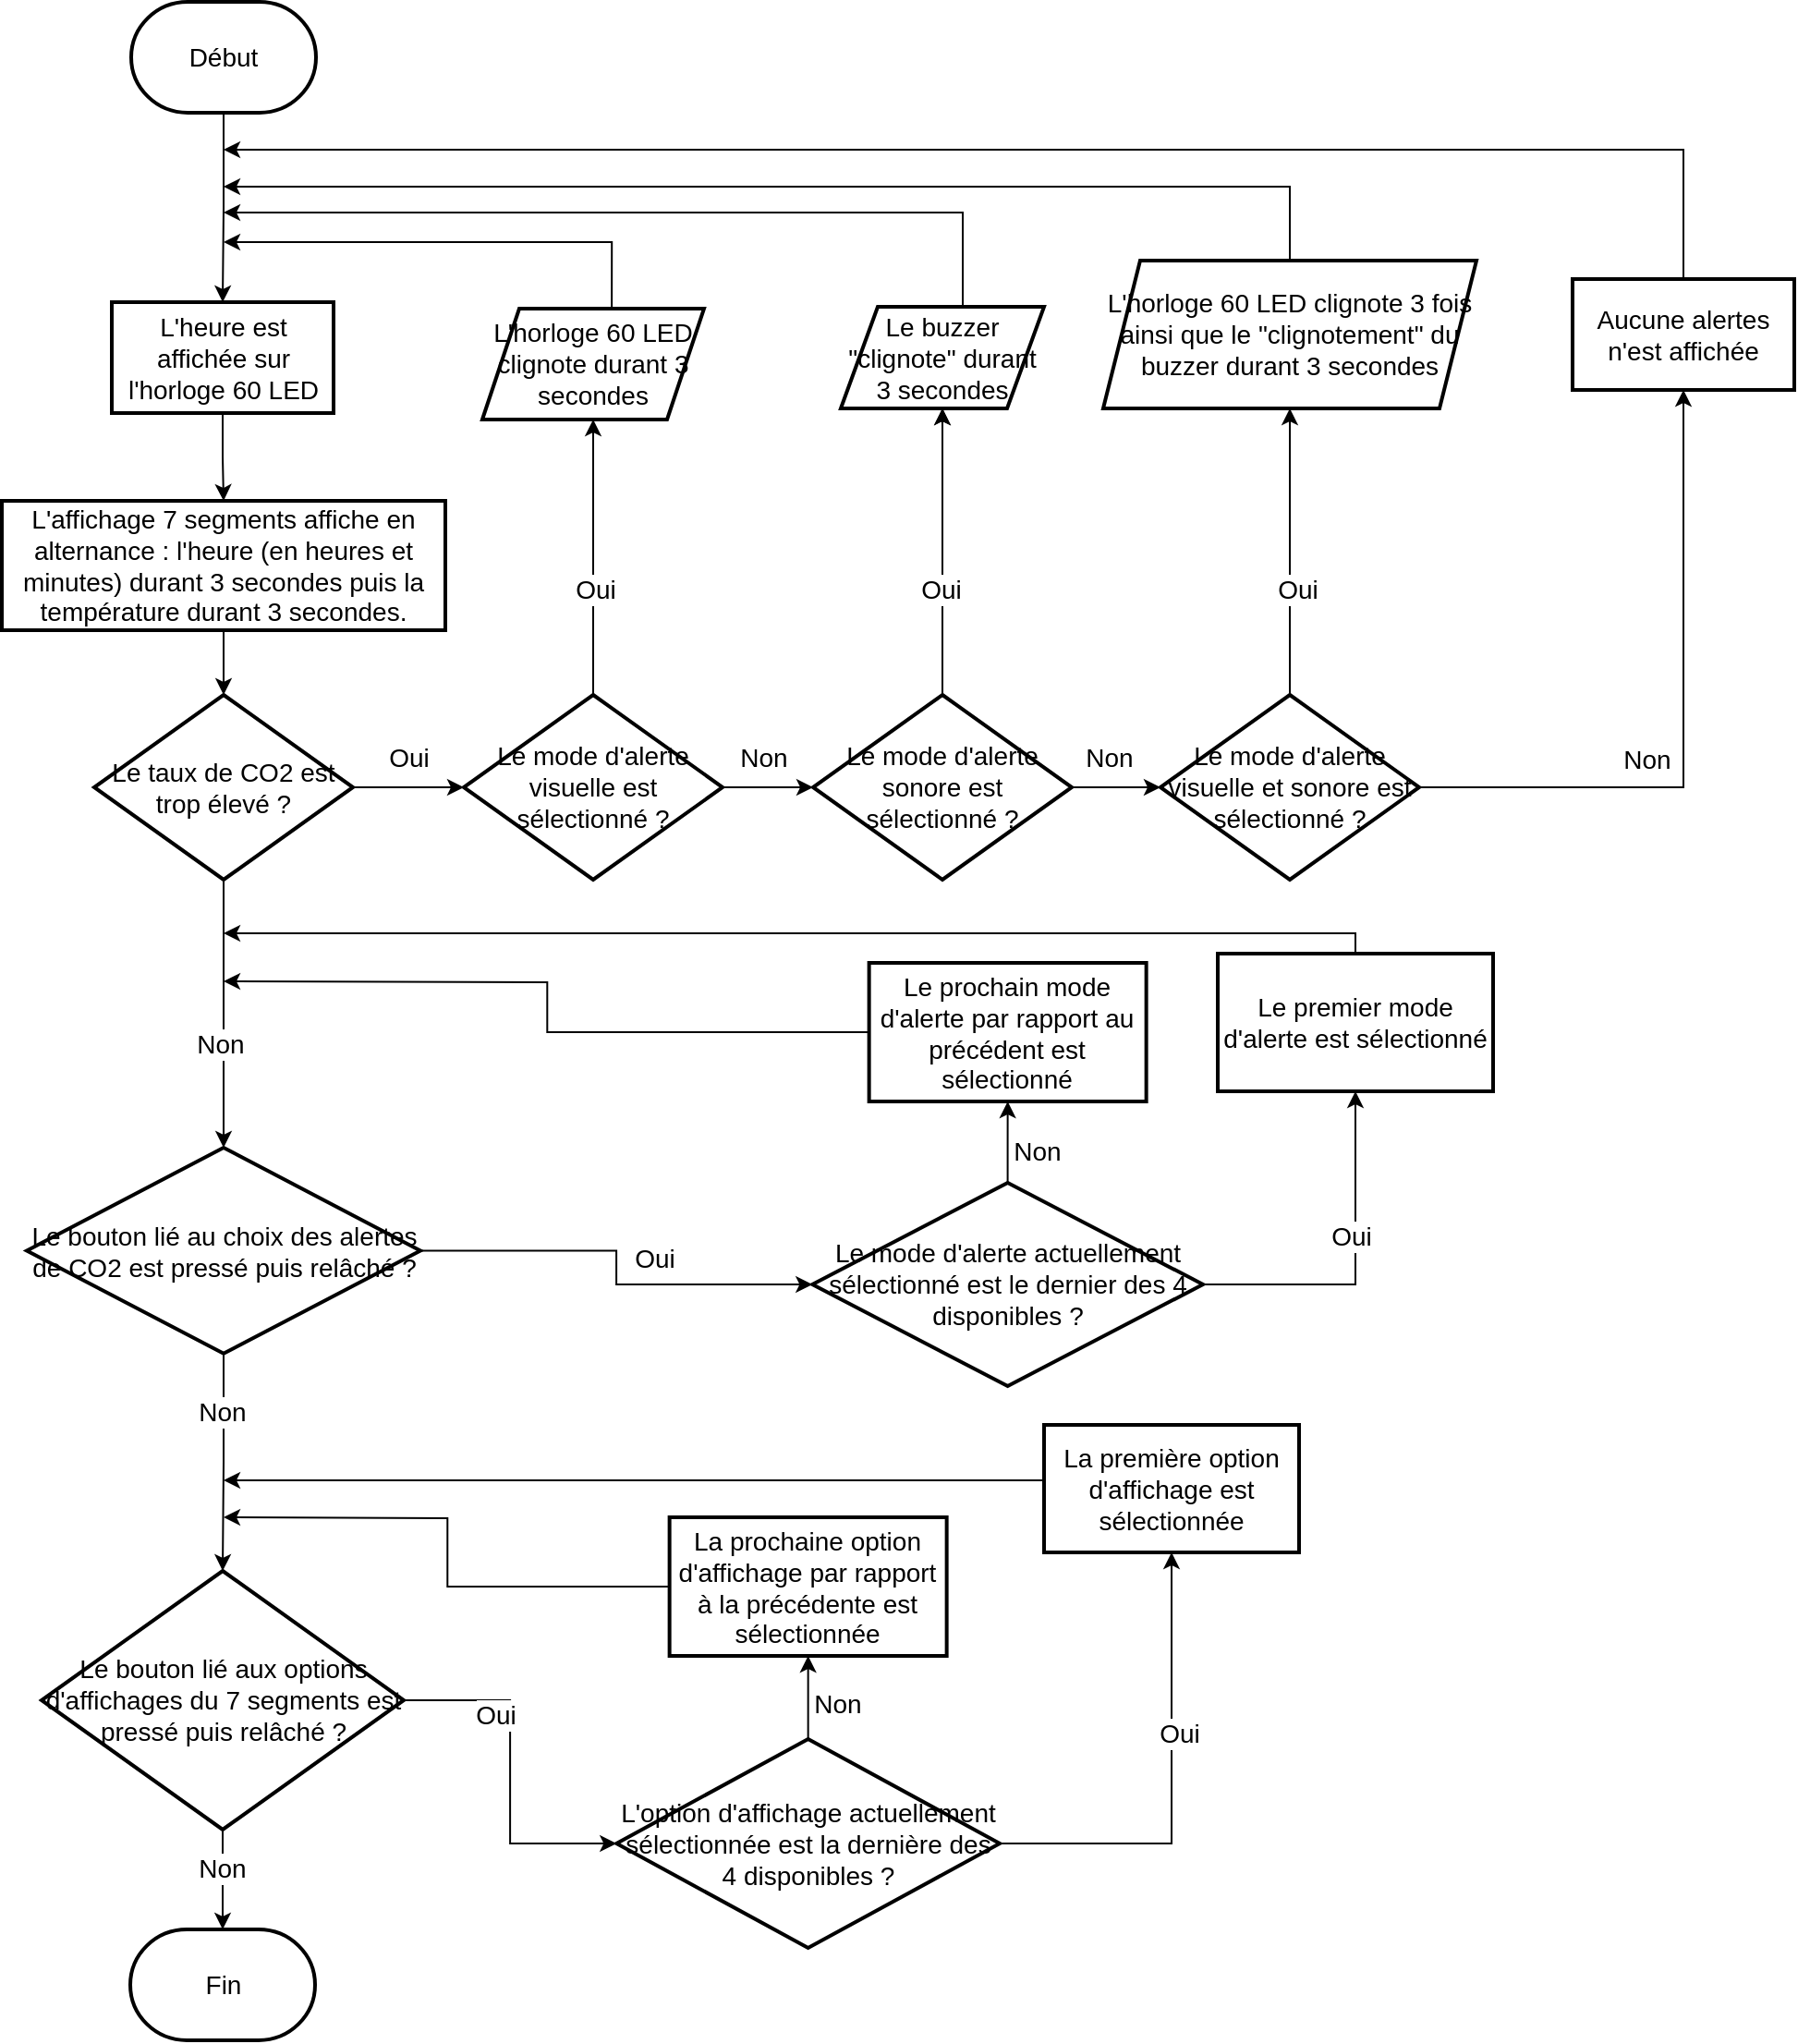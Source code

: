 <mxfile version="18.0.2" type="device"><diagram id="C5RBs43oDa-KdzZeNtuy" name="Page-1"><mxGraphModel dx="1497" dy="1945" grid="1" gridSize="10" guides="1" tooltips="1" connect="1" arrows="1" fold="1" page="1" pageScale="1" pageWidth="827" pageHeight="1169" math="0" shadow="0"><root><mxCell id="WIyWlLk6GJQsqaUBKTNV-0"/><mxCell id="WIyWlLk6GJQsqaUBKTNV-1" parent="WIyWlLk6GJQsqaUBKTNV-0"/><mxCell id="n9yDJsgB3JG7cQ8ewLzl-51" value="" style="edgeStyle=orthogonalEdgeStyle;rounded=0;orthogonalLoop=1;jettySize=auto;html=1;fontSize=14;" parent="WIyWlLk6GJQsqaUBKTNV-1" source="n9yDJsgB3JG7cQ8ewLzl-0" target="n9yDJsgB3JG7cQ8ewLzl-50" edge="1"><mxGeometry relative="1" as="geometry"/></mxCell><mxCell id="n9yDJsgB3JG7cQ8ewLzl-0" value="Début" style="strokeWidth=2;html=1;shape=mxgraph.flowchart.terminator;whiteSpace=wrap;fontSize=14;" parent="WIyWlLk6GJQsqaUBKTNV-1" vertex="1"><mxGeometry x="130" y="-140" width="100" height="60" as="geometry"/></mxCell><mxCell id="n9yDJsgB3JG7cQ8ewLzl-1" value="Fin" style="strokeWidth=2;html=1;shape=mxgraph.flowchart.terminator;whiteSpace=wrap;fontSize=14;" parent="WIyWlLk6GJQsqaUBKTNV-1" vertex="1"><mxGeometry x="129.5" y="903" width="100" height="60" as="geometry"/></mxCell><mxCell id="n9yDJsgB3JG7cQ8ewLzl-5" value="" style="edgeStyle=orthogonalEdgeStyle;rounded=0;orthogonalLoop=1;jettySize=auto;html=1;fontSize=14;" parent="WIyWlLk6GJQsqaUBKTNV-1" source="n9yDJsgB3JG7cQ8ewLzl-2" target="n9yDJsgB3JG7cQ8ewLzl-4" edge="1"><mxGeometry relative="1" as="geometry"/></mxCell><mxCell id="n9yDJsgB3JG7cQ8ewLzl-53" value="Non" style="edgeLabel;html=1;align=center;verticalAlign=middle;resizable=0;points=[];fontSize=14;" parent="n9yDJsgB3JG7cQ8ewLzl-5" vertex="1" connectable="0"><mxGeometry x="-0.101" y="-2" relative="1" as="geometry"><mxPoint y="24" as="offset"/></mxGeometry></mxCell><mxCell id="Z0fg_5Ht3D_EBXQj6T2y-50" style="edgeStyle=orthogonalEdgeStyle;rounded=0;orthogonalLoop=1;jettySize=auto;html=1;entryX=0;entryY=0.5;entryDx=0;entryDy=0;entryPerimeter=0;fontSize=14;" edge="1" parent="WIyWlLk6GJQsqaUBKTNV-1" source="n9yDJsgB3JG7cQ8ewLzl-2" target="n9yDJsgB3JG7cQ8ewLzl-11"><mxGeometry relative="1" as="geometry"/></mxCell><mxCell id="n9yDJsgB3JG7cQ8ewLzl-2" value="Le taux de CO2 est trop élevé ?" style="strokeWidth=2;html=1;shape=mxgraph.flowchart.decision;whiteSpace=wrap;fontSize=14;" parent="WIyWlLk6GJQsqaUBKTNV-1" vertex="1"><mxGeometry x="110" y="235" width="140" height="100" as="geometry"/></mxCell><mxCell id="n9yDJsgB3JG7cQ8ewLzl-68" style="edgeStyle=orthogonalEdgeStyle;rounded=0;orthogonalLoop=1;jettySize=auto;html=1;entryX=0.5;entryY=0;entryDx=0;entryDy=0;entryPerimeter=0;fontSize=14;" parent="WIyWlLk6GJQsqaUBKTNV-1" source="n9yDJsgB3JG7cQ8ewLzl-4" target="n9yDJsgB3JG7cQ8ewLzl-57" edge="1"><mxGeometry relative="1" as="geometry"/></mxCell><mxCell id="n9yDJsgB3JG7cQ8ewLzl-70" value="Non" style="edgeLabel;html=1;align=center;verticalAlign=middle;resizable=0;points=[];fontSize=14;" parent="n9yDJsgB3JG7cQ8ewLzl-68" vertex="1" connectable="0"><mxGeometry x="-0.202" y="-1" relative="1" as="geometry"><mxPoint y="-16" as="offset"/></mxGeometry></mxCell><mxCell id="Z0fg_5Ht3D_EBXQj6T2y-5" style="edgeStyle=orthogonalEdgeStyle;rounded=0;orthogonalLoop=1;jettySize=auto;html=1;entryX=0;entryY=0.5;entryDx=0;entryDy=0;fontSize=14;" edge="1" parent="WIyWlLk6GJQsqaUBKTNV-1" source="n9yDJsgB3JG7cQ8ewLzl-4" target="Z0fg_5Ht3D_EBXQj6T2y-0"><mxGeometry relative="1" as="geometry"/></mxCell><mxCell id="n9yDJsgB3JG7cQ8ewLzl-4" value="Le bouton lié au choix des alertes de CO2 est pressé puis relâché ?" style="strokeWidth=2;html=1;shape=mxgraph.flowchart.decision;whiteSpace=wrap;fontSize=14;" parent="WIyWlLk6GJQsqaUBKTNV-1" vertex="1"><mxGeometry x="73.5" y="480" width="213" height="111.4" as="geometry"/></mxCell><mxCell id="n9yDJsgB3JG7cQ8ewLzl-18" value="" style="edgeStyle=orthogonalEdgeStyle;rounded=0;orthogonalLoop=1;jettySize=auto;html=1;fontSize=14;" parent="WIyWlLk6GJQsqaUBKTNV-1" source="n9yDJsgB3JG7cQ8ewLzl-11" target="n9yDJsgB3JG7cQ8ewLzl-17" edge="1"><mxGeometry relative="1" as="geometry"/></mxCell><mxCell id="n9yDJsgB3JG7cQ8ewLzl-23" value="" style="edgeStyle=orthogonalEdgeStyle;rounded=0;orthogonalLoop=1;jettySize=auto;html=1;fontSize=14;" parent="WIyWlLk6GJQsqaUBKTNV-1" source="n9yDJsgB3JG7cQ8ewLzl-11" target="n9yDJsgB3JG7cQ8ewLzl-22" edge="1"><mxGeometry relative="1" as="geometry"/></mxCell><mxCell id="Z0fg_5Ht3D_EBXQj6T2y-52" value="Oui" style="edgeLabel;html=1;align=center;verticalAlign=middle;resizable=0;points=[];fontSize=14;" vertex="1" connectable="0" parent="n9yDJsgB3JG7cQ8ewLzl-23"><mxGeometry x="-0.233" y="-1" relative="1" as="geometry"><mxPoint as="offset"/></mxGeometry></mxCell><mxCell id="n9yDJsgB3JG7cQ8ewLzl-11" value="Le mode d'alerte visuelle est sélectionné ?" style="strokeWidth=2;html=1;shape=mxgraph.flowchart.decision;whiteSpace=wrap;fontSize=14;" parent="WIyWlLk6GJQsqaUBKTNV-1" vertex="1"><mxGeometry x="310" y="235" width="140" height="100" as="geometry"/></mxCell><mxCell id="n9yDJsgB3JG7cQ8ewLzl-21" value="" style="edgeStyle=orthogonalEdgeStyle;rounded=0;orthogonalLoop=1;jettySize=auto;html=1;fontSize=14;" parent="WIyWlLk6GJQsqaUBKTNV-1" source="n9yDJsgB3JG7cQ8ewLzl-17" target="n9yDJsgB3JG7cQ8ewLzl-20" edge="1"><mxGeometry relative="1" as="geometry"/></mxCell><mxCell id="n9yDJsgB3JG7cQ8ewLzl-24" value="" style="edgeStyle=orthogonalEdgeStyle;rounded=0;orthogonalLoop=1;jettySize=auto;html=1;fontSize=14;" parent="WIyWlLk6GJQsqaUBKTNV-1" source="n9yDJsgB3JG7cQ8ewLzl-17" target="n9yDJsgB3JG7cQ8ewLzl-20" edge="1"><mxGeometry relative="1" as="geometry"/></mxCell><mxCell id="Z0fg_5Ht3D_EBXQj6T2y-53" value="Oui" style="edgeLabel;html=1;align=center;verticalAlign=middle;resizable=0;points=[];fontSize=14;" vertex="1" connectable="0" parent="n9yDJsgB3JG7cQ8ewLzl-24"><mxGeometry x="-0.26" y="1" relative="1" as="geometry"><mxPoint as="offset"/></mxGeometry></mxCell><mxCell id="n9yDJsgB3JG7cQ8ewLzl-28" value="" style="edgeStyle=orthogonalEdgeStyle;rounded=0;orthogonalLoop=1;jettySize=auto;html=1;fontSize=14;" parent="WIyWlLk6GJQsqaUBKTNV-1" source="n9yDJsgB3JG7cQ8ewLzl-17" target="n9yDJsgB3JG7cQ8ewLzl-27" edge="1"><mxGeometry relative="1" as="geometry"/></mxCell><mxCell id="n9yDJsgB3JG7cQ8ewLzl-17" value="Le mode d'alerte sonore est sélectionné ?" style="strokeWidth=2;html=1;shape=mxgraph.flowchart.decision;whiteSpace=wrap;fontSize=14;" parent="WIyWlLk6GJQsqaUBKTNV-1" vertex="1"><mxGeometry x="499" y="235" width="140" height="100" as="geometry"/></mxCell><mxCell id="n9yDJsgB3JG7cQ8ewLzl-19" value="Non" style="text;html=1;align=center;verticalAlign=middle;resizable=0;points=[];autosize=1;strokeColor=none;fillColor=none;fontSize=14;" parent="WIyWlLk6GJQsqaUBKTNV-1" vertex="1"><mxGeometry x="452" y="259" width="40" height="20" as="geometry"/></mxCell><mxCell id="Z0fg_5Ht3D_EBXQj6T2y-56" style="edgeStyle=orthogonalEdgeStyle;rounded=0;orthogonalLoop=1;jettySize=auto;html=1;fontSize=14;exitX=0.666;exitY=0.029;exitDx=0;exitDy=0;exitPerimeter=0;" edge="1" parent="WIyWlLk6GJQsqaUBKTNV-1" source="n9yDJsgB3JG7cQ8ewLzl-20"><mxGeometry relative="1" as="geometry"><mxPoint x="180" y="-26" as="targetPoint"/><mxPoint x="590.053" y="46" as="sourcePoint"/><Array as="points"><mxPoint x="580" y="27"/><mxPoint x="580" y="-26"/></Array></mxGeometry></mxCell><mxCell id="n9yDJsgB3JG7cQ8ewLzl-20" value="Le buzzer &quot;clignote&quot; durant 3 secondes" style="shape=parallelogram;perimeter=parallelogramPerimeter;whiteSpace=wrap;html=1;fixedSize=1;strokeWidth=2;fontSize=14;" parent="WIyWlLk6GJQsqaUBKTNV-1" vertex="1"><mxGeometry x="514" y="25" width="110" height="55" as="geometry"/></mxCell><mxCell id="Z0fg_5Ht3D_EBXQj6T2y-55" style="edgeStyle=orthogonalEdgeStyle;rounded=0;orthogonalLoop=1;jettySize=auto;html=1;fontSize=14;" edge="1" parent="WIyWlLk6GJQsqaUBKTNV-1"><mxGeometry relative="1" as="geometry"><mxPoint x="180" y="-10" as="targetPoint"/><mxPoint x="390.053" y="29" as="sourcePoint"/><Array as="points"><mxPoint x="390" y="-10"/><mxPoint x="180" y="-10"/></Array></mxGeometry></mxCell><mxCell id="n9yDJsgB3JG7cQ8ewLzl-22" value="&lt;span style=&quot;font-size: 14px;&quot;&gt;L'horloge 60 LED clignote durant 3 secondes&lt;/span&gt;" style="shape=parallelogram;perimeter=parallelogramPerimeter;whiteSpace=wrap;html=1;fixedSize=1;strokeWidth=2;fontSize=14;" parent="WIyWlLk6GJQsqaUBKTNV-1" vertex="1"><mxGeometry x="320" y="26" width="120" height="60" as="geometry"/></mxCell><mxCell id="n9yDJsgB3JG7cQ8ewLzl-30" value="" style="edgeStyle=orthogonalEdgeStyle;rounded=0;orthogonalLoop=1;jettySize=auto;html=1;fontSize=14;" parent="WIyWlLk6GJQsqaUBKTNV-1" source="n9yDJsgB3JG7cQ8ewLzl-27" target="n9yDJsgB3JG7cQ8ewLzl-29" edge="1"><mxGeometry relative="1" as="geometry"/></mxCell><mxCell id="Z0fg_5Ht3D_EBXQj6T2y-54" value="Oui" style="edgeLabel;html=1;align=center;verticalAlign=middle;resizable=0;points=[];fontSize=14;" vertex="1" connectable="0" parent="n9yDJsgB3JG7cQ8ewLzl-30"><mxGeometry x="-0.267" y="-4" relative="1" as="geometry"><mxPoint as="offset"/></mxGeometry></mxCell><mxCell id="n9yDJsgB3JG7cQ8ewLzl-36" value="" style="edgeStyle=orthogonalEdgeStyle;rounded=0;orthogonalLoop=1;jettySize=auto;html=1;fontSize=14;" parent="WIyWlLk6GJQsqaUBKTNV-1" source="n9yDJsgB3JG7cQ8ewLzl-27" target="n9yDJsgB3JG7cQ8ewLzl-35" edge="1"><mxGeometry relative="1" as="geometry"/></mxCell><mxCell id="n9yDJsgB3JG7cQ8ewLzl-27" value="Le mode d'alerte visuelle et sonore est sélectionné ?" style="strokeWidth=2;html=1;shape=mxgraph.flowchart.decision;whiteSpace=wrap;fontSize=14;" parent="WIyWlLk6GJQsqaUBKTNV-1" vertex="1"><mxGeometry x="687" y="235" width="140" height="100" as="geometry"/></mxCell><mxCell id="Z0fg_5Ht3D_EBXQj6T2y-57" style="edgeStyle=orthogonalEdgeStyle;rounded=0;orthogonalLoop=1;jettySize=auto;html=1;fontSize=14;" edge="1" parent="WIyWlLk6GJQsqaUBKTNV-1" source="n9yDJsgB3JG7cQ8ewLzl-29"><mxGeometry relative="1" as="geometry"><mxPoint x="180" y="-40" as="targetPoint"/><Array as="points"><mxPoint x="757" y="-40"/></Array></mxGeometry></mxCell><mxCell id="n9yDJsgB3JG7cQ8ewLzl-29" value="&lt;span style=&quot;font-size: 14px;&quot;&gt;L'horloge 60 LED clignote 3 fois ainsi que le &quot;clignotement&quot; du buzzer&amp;nbsp;&lt;/span&gt;durant 3 secondes&lt;span style=&quot;font-size: 14px;&quot;&gt;&lt;br style=&quot;font-size: 14px;&quot;&gt;&lt;/span&gt;" style="shape=parallelogram;perimeter=parallelogramPerimeter;whiteSpace=wrap;html=1;fixedSize=1;strokeWidth=2;fontSize=14;" parent="WIyWlLk6GJQsqaUBKTNV-1" vertex="1"><mxGeometry x="656" width="202" height="80" as="geometry"/></mxCell><mxCell id="Z0fg_5Ht3D_EBXQj6T2y-58" style="edgeStyle=orthogonalEdgeStyle;rounded=0;orthogonalLoop=1;jettySize=auto;html=1;fontSize=14;" edge="1" parent="WIyWlLk6GJQsqaUBKTNV-1" source="n9yDJsgB3JG7cQ8ewLzl-35"><mxGeometry relative="1" as="geometry"><mxPoint x="180" y="-60" as="targetPoint"/><Array as="points"><mxPoint x="970" y="-60"/></Array></mxGeometry></mxCell><mxCell id="n9yDJsgB3JG7cQ8ewLzl-35" value="Aucune alertes n'est affichée" style="whiteSpace=wrap;html=1;strokeWidth=2;fontSize=14;" parent="WIyWlLk6GJQsqaUBKTNV-1" vertex="1"><mxGeometry x="910" y="10" width="120" height="60" as="geometry"/></mxCell><mxCell id="n9yDJsgB3JG7cQ8ewLzl-46" value="Non" style="text;html=1;align=center;verticalAlign=middle;resizable=0;points=[];autosize=1;strokeColor=none;fillColor=none;fontSize=14;" parent="WIyWlLk6GJQsqaUBKTNV-1" vertex="1"><mxGeometry x="639" y="259" width="40" height="20" as="geometry"/></mxCell><mxCell id="n9yDJsgB3JG7cQ8ewLzl-47" value="Non" style="text;html=1;align=center;verticalAlign=middle;resizable=0;points=[];autosize=1;strokeColor=none;fillColor=none;fontSize=14;" parent="WIyWlLk6GJQsqaUBKTNV-1" vertex="1"><mxGeometry x="930" y="260" width="40" height="20" as="geometry"/></mxCell><mxCell id="n9yDJsgB3JG7cQ8ewLzl-55" value="" style="edgeStyle=orthogonalEdgeStyle;rounded=0;orthogonalLoop=1;jettySize=auto;html=1;fontSize=14;" parent="WIyWlLk6GJQsqaUBKTNV-1" source="n9yDJsgB3JG7cQ8ewLzl-50" target="n9yDJsgB3JG7cQ8ewLzl-54" edge="1"><mxGeometry relative="1" as="geometry"/></mxCell><mxCell id="n9yDJsgB3JG7cQ8ewLzl-50" value="L'heure est affichée sur l'horloge 60 LED" style="whiteSpace=wrap;html=1;strokeWidth=2;fontSize=14;" parent="WIyWlLk6GJQsqaUBKTNV-1" vertex="1"><mxGeometry x="119.5" y="22.5" width="120" height="60" as="geometry"/></mxCell><mxCell id="n9yDJsgB3JG7cQ8ewLzl-56" style="edgeStyle=orthogonalEdgeStyle;rounded=0;orthogonalLoop=1;jettySize=auto;html=1;entryX=0.5;entryY=0;entryDx=0;entryDy=0;entryPerimeter=0;fontSize=14;" parent="WIyWlLk6GJQsqaUBKTNV-1" source="n9yDJsgB3JG7cQ8ewLzl-54" target="n9yDJsgB3JG7cQ8ewLzl-2" edge="1"><mxGeometry relative="1" as="geometry"/></mxCell><mxCell id="n9yDJsgB3JG7cQ8ewLzl-54" value="L'affichage 7 segments affiche en alternance&amp;nbsp;: l'heure (en heures et minutes) durant 3 secondes puis la température durant 3 secondes." style="whiteSpace=wrap;html=1;strokeWidth=2;fontSize=14;" parent="WIyWlLk6GJQsqaUBKTNV-1" vertex="1"><mxGeometry x="60" y="130" width="240" height="70" as="geometry"/></mxCell><mxCell id="n9yDJsgB3JG7cQ8ewLzl-74" style="edgeStyle=orthogonalEdgeStyle;rounded=0;orthogonalLoop=1;jettySize=auto;html=1;entryX=0.5;entryY=0;entryDx=0;entryDy=0;entryPerimeter=0;fontSize=14;" parent="WIyWlLk6GJQsqaUBKTNV-1" source="n9yDJsgB3JG7cQ8ewLzl-57" target="n9yDJsgB3JG7cQ8ewLzl-1" edge="1"><mxGeometry relative="1" as="geometry"/></mxCell><mxCell id="n9yDJsgB3JG7cQ8ewLzl-76" value="Non" style="edgeLabel;html=1;align=center;verticalAlign=middle;resizable=0;points=[];fontSize=14;" parent="n9yDJsgB3JG7cQ8ewLzl-74" vertex="1" connectable="0"><mxGeometry x="-0.167" y="-1" relative="1" as="geometry"><mxPoint y="-2" as="offset"/></mxGeometry></mxCell><mxCell id="Z0fg_5Ht3D_EBXQj6T2y-20" value="" style="edgeStyle=orthogonalEdgeStyle;rounded=0;orthogonalLoop=1;jettySize=auto;html=1;fontSize=14;" edge="1" parent="WIyWlLk6GJQsqaUBKTNV-1" source="n9yDJsgB3JG7cQ8ewLzl-57" target="Z0fg_5Ht3D_EBXQj6T2y-19"><mxGeometry relative="1" as="geometry"/></mxCell><mxCell id="Z0fg_5Ht3D_EBXQj6T2y-21" value="Oui" style="edgeLabel;html=1;align=center;verticalAlign=middle;resizable=0;points=[];fontSize=14;" vertex="1" connectable="0" parent="Z0fg_5Ht3D_EBXQj6T2y-20"><mxGeometry x="-0.204" relative="1" as="geometry"><mxPoint x="-8" y="-11" as="offset"/></mxGeometry></mxCell><mxCell id="n9yDJsgB3JG7cQ8ewLzl-57" value="Le bouton lié aux options d'affichages du 7 segments est pressé puis relâché ?" style="strokeWidth=2;html=1;shape=mxgraph.flowchart.decision;whiteSpace=wrap;fontSize=14;" parent="WIyWlLk6GJQsqaUBKTNV-1" vertex="1"><mxGeometry x="81.5" y="709" width="196" height="140" as="geometry"/></mxCell><mxCell id="Z0fg_5Ht3D_EBXQj6T2y-60" style="edgeStyle=orthogonalEdgeStyle;rounded=0;orthogonalLoop=1;jettySize=auto;html=1;fontSize=14;" edge="1" parent="WIyWlLk6GJQsqaUBKTNV-1" source="n9yDJsgB3JG7cQ8ewLzl-60"><mxGeometry relative="1" as="geometry"><mxPoint x="180" y="390" as="targetPoint"/></mxGeometry></mxCell><mxCell id="n9yDJsgB3JG7cQ8ewLzl-60" value="Le prochain mode d'alerte par rapport au précédent est sélectionné" style="whiteSpace=wrap;html=1;strokeWidth=2;fontSize=14;" parent="WIyWlLk6GJQsqaUBKTNV-1" vertex="1"><mxGeometry x="529.32" y="380" width="150" height="75" as="geometry"/></mxCell><mxCell id="Z0fg_5Ht3D_EBXQj6T2y-49" style="edgeStyle=orthogonalEdgeStyle;rounded=0;orthogonalLoop=1;jettySize=auto;html=1;fontSize=14;exitX=0;exitY=0.5;exitDx=0;exitDy=0;" edge="1" parent="WIyWlLk6GJQsqaUBKTNV-1" source="n9yDJsgB3JG7cQ8ewLzl-71"><mxGeometry relative="1" as="geometry"><mxPoint x="180" y="660" as="targetPoint"/><mxPoint x="607" y="684.474" as="sourcePoint"/><Array as="points"><mxPoint x="624" y="660"/></Array></mxGeometry></mxCell><mxCell id="n9yDJsgB3JG7cQ8ewLzl-71" value="La première option d'affichage est sélectionnée" style="whiteSpace=wrap;html=1;strokeWidth=2;fontSize=14;" parent="WIyWlLk6GJQsqaUBKTNV-1" vertex="1"><mxGeometry x="624" y="630" width="138" height="69" as="geometry"/></mxCell><mxCell id="Z0fg_5Ht3D_EBXQj6T2y-43" style="edgeStyle=orthogonalEdgeStyle;rounded=0;orthogonalLoop=1;jettySize=auto;html=1;entryX=0.5;entryY=1;entryDx=0;entryDy=0;fontSize=14;" edge="1" parent="WIyWlLk6GJQsqaUBKTNV-1" source="Z0fg_5Ht3D_EBXQj6T2y-0" target="n9yDJsgB3JG7cQ8ewLzl-60"><mxGeometry relative="1" as="geometry"/></mxCell><mxCell id="Z0fg_5Ht3D_EBXQj6T2y-61" style="edgeStyle=orthogonalEdgeStyle;rounded=0;orthogonalLoop=1;jettySize=auto;html=1;fontSize=14;" edge="1" parent="WIyWlLk6GJQsqaUBKTNV-1" source="Z0fg_5Ht3D_EBXQj6T2y-0" target="Z0fg_5Ht3D_EBXQj6T2y-14"><mxGeometry relative="1" as="geometry"/></mxCell><mxCell id="Z0fg_5Ht3D_EBXQj6T2y-62" value="Oui" style="edgeLabel;html=1;align=center;verticalAlign=middle;resizable=0;points=[];fontSize=14;" vertex="1" connectable="0" parent="Z0fg_5Ht3D_EBXQj6T2y-61"><mxGeometry x="0.165" y="3" relative="1" as="geometry"><mxPoint as="offset"/></mxGeometry></mxCell><mxCell id="Z0fg_5Ht3D_EBXQj6T2y-0" value="Le mode d'alerte actuellement sélectionné est le dernier des 4 disponibles ?" style="rhombus;whiteSpace=wrap;html=1;strokeWidth=2;fontSize=14;" vertex="1" parent="WIyWlLk6GJQsqaUBKTNV-1"><mxGeometry x="498.64" y="499" width="211.36" height="110" as="geometry"/></mxCell><mxCell id="Z0fg_5Ht3D_EBXQj6T2y-7" value="Oui" style="text;html=1;align=center;verticalAlign=middle;resizable=0;points=[];autosize=1;strokeColor=none;fillColor=none;fontSize=14;" vertex="1" parent="WIyWlLk6GJQsqaUBKTNV-1"><mxGeometry x="392.64" y="530" width="40" height="20" as="geometry"/></mxCell><mxCell id="Z0fg_5Ht3D_EBXQj6T2y-39" style="edgeStyle=orthogonalEdgeStyle;rounded=0;orthogonalLoop=1;jettySize=auto;html=1;fontSize=14;exitX=0.5;exitY=0;exitDx=0;exitDy=0;" edge="1" parent="WIyWlLk6GJQsqaUBKTNV-1" source="Z0fg_5Ht3D_EBXQj6T2y-14"><mxGeometry relative="1" as="geometry"><mxPoint x="180" y="364" as="targetPoint"/><mxPoint x="792.474" y="374" as="sourcePoint"/><Array as="points"><mxPoint x="792" y="364"/></Array></mxGeometry></mxCell><mxCell id="Z0fg_5Ht3D_EBXQj6T2y-14" value="Le premier mode d'alerte est sélectionné" style="whiteSpace=wrap;html=1;strokeWidth=2;fontSize=14;" vertex="1" parent="WIyWlLk6GJQsqaUBKTNV-1"><mxGeometry x="718" y="375.0" width="149" height="74.5" as="geometry"/></mxCell><mxCell id="Z0fg_5Ht3D_EBXQj6T2y-23" style="edgeStyle=orthogonalEdgeStyle;rounded=0;orthogonalLoop=1;jettySize=auto;html=1;fontSize=14;" edge="1" parent="WIyWlLk6GJQsqaUBKTNV-1" source="Z0fg_5Ht3D_EBXQj6T2y-19" target="n9yDJsgB3JG7cQ8ewLzl-71"><mxGeometry relative="1" as="geometry"/></mxCell><mxCell id="Z0fg_5Ht3D_EBXQj6T2y-24" value="Oui" style="edgeLabel;html=1;align=center;verticalAlign=middle;resizable=0;points=[];fontSize=14;" vertex="1" connectable="0" parent="Z0fg_5Ht3D_EBXQj6T2y-23"><mxGeometry x="0.217" y="-4" relative="1" as="geometry"><mxPoint as="offset"/></mxGeometry></mxCell><mxCell id="Z0fg_5Ht3D_EBXQj6T2y-45" style="edgeStyle=orthogonalEdgeStyle;rounded=0;orthogonalLoop=1;jettySize=auto;html=1;entryX=0.5;entryY=1;entryDx=0;entryDy=0;fontSize=14;" edge="1" parent="WIyWlLk6GJQsqaUBKTNV-1" source="Z0fg_5Ht3D_EBXQj6T2y-19" target="Z0fg_5Ht3D_EBXQj6T2y-25"><mxGeometry relative="1" as="geometry"/></mxCell><mxCell id="Z0fg_5Ht3D_EBXQj6T2y-19" value="L'option d'affichage actuellement sélectionnée est la dernière des 4 disponibles ?" style="strokeWidth=2;html=1;shape=mxgraph.flowchart.decision;whiteSpace=wrap;fontSize=14;" vertex="1" parent="WIyWlLk6GJQsqaUBKTNV-1"><mxGeometry x="392.64" y="800" width="207.36" height="113" as="geometry"/></mxCell><mxCell id="Z0fg_5Ht3D_EBXQj6T2y-47" style="edgeStyle=orthogonalEdgeStyle;rounded=0;orthogonalLoop=1;jettySize=auto;html=1;fontSize=14;" edge="1" parent="WIyWlLk6GJQsqaUBKTNV-1" source="Z0fg_5Ht3D_EBXQj6T2y-25"><mxGeometry relative="1" as="geometry"><mxPoint x="180" y="680" as="targetPoint"/></mxGeometry></mxCell><mxCell id="Z0fg_5Ht3D_EBXQj6T2y-25" value="La prochaine option d'affichage par rapport à la précédente est sélectionnée" style="whiteSpace=wrap;html=1;strokeWidth=2;fontSize=14;" vertex="1" parent="WIyWlLk6GJQsqaUBKTNV-1"><mxGeometry x="421.32" y="680" width="150" height="75" as="geometry"/></mxCell><mxCell id="Z0fg_5Ht3D_EBXQj6T2y-44" value="Non" style="text;html=1;align=center;verticalAlign=middle;resizable=0;points=[];autosize=1;strokeColor=none;fillColor=none;fontSize=14;" vertex="1" parent="WIyWlLk6GJQsqaUBKTNV-1"><mxGeometry x="600" y="472" width="40" height="20" as="geometry"/></mxCell><mxCell id="Z0fg_5Ht3D_EBXQj6T2y-46" value="Non" style="text;html=1;align=center;verticalAlign=middle;resizable=0;points=[];autosize=1;strokeColor=none;fillColor=none;fontSize=14;" vertex="1" parent="WIyWlLk6GJQsqaUBKTNV-1"><mxGeometry x="492" y="771" width="40" height="20" as="geometry"/></mxCell><mxCell id="Z0fg_5Ht3D_EBXQj6T2y-51" value="Oui" style="text;html=1;align=center;verticalAlign=middle;resizable=0;points=[];autosize=1;strokeColor=none;fillColor=none;fontSize=14;" vertex="1" parent="WIyWlLk6GJQsqaUBKTNV-1"><mxGeometry x="260" y="259" width="40" height="20" as="geometry"/></mxCell></root></mxGraphModel></diagram></mxfile>